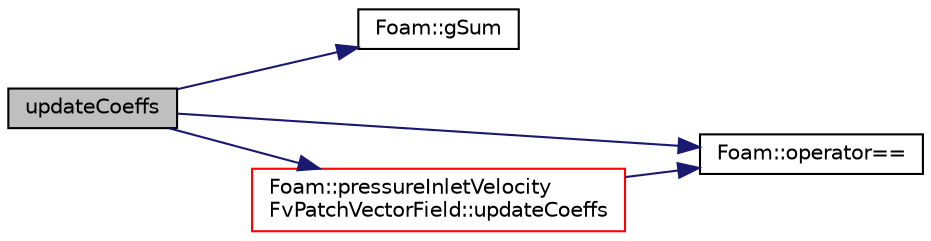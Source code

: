 digraph "updateCoeffs"
{
  bgcolor="transparent";
  edge [fontname="Helvetica",fontsize="10",labelfontname="Helvetica",labelfontsize="10"];
  node [fontname="Helvetica",fontsize="10",shape=record];
  rankdir="LR";
  Node1 [label="updateCoeffs",height=0.2,width=0.4,color="black", fillcolor="grey75", style="filled", fontcolor="black"];
  Node1 -> Node2 [color="midnightblue",fontsize="10",style="solid",fontname="Helvetica"];
  Node2 [label="Foam::gSum",height=0.2,width=0.4,color="black",URL="$a10974.html#a11b1ebb4c53ad062332767d75ca96328"];
  Node1 -> Node3 [color="midnightblue",fontsize="10",style="solid",fontname="Helvetica"];
  Node3 [label="Foam::operator==",height=0.2,width=0.4,color="black",URL="$a10974.html#a28a45d2e3cca6152b024de57575abbf1"];
  Node1 -> Node4 [color="midnightblue",fontsize="10",style="solid",fontname="Helvetica"];
  Node4 [label="Foam::pressureInletVelocity\lFvPatchVectorField::updateCoeffs",height=0.2,width=0.4,color="red",URL="$a01999.html#a7e24eafac629d3733181cd942d4c902f",tooltip="Update the coefficients associated with the patch field. "];
  Node4 -> Node3 [color="midnightblue",fontsize="10",style="solid",fontname="Helvetica"];
}
